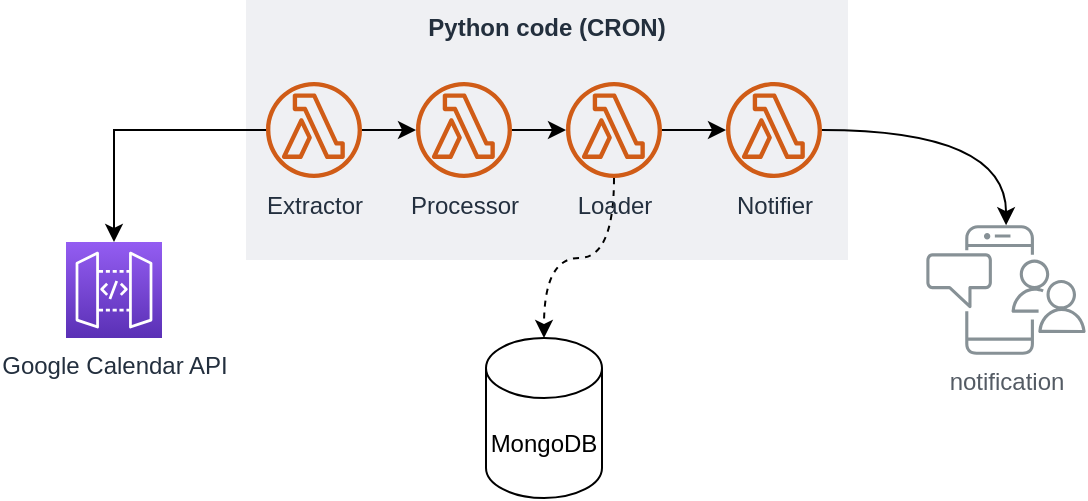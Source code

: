 <mxfile version="14.8.5"><diagram id="mJSNZxLcw_IhmKNlXtpq" name="Page-1"><mxGraphModel dx="599" dy="343" grid="1" gridSize="10" guides="1" tooltips="1" connect="1" arrows="1" fold="1" page="1" pageScale="1" pageWidth="850" pageHeight="1100" math="0" shadow="0"><root><mxCell id="0"/><mxCell id="1" parent="0"/><mxCell id="8PFSzabOBClH5zxL7xQT-5" value="Python code (CRON)" style="fillColor=#EFF0F3;strokeColor=none;dashed=0;verticalAlign=top;fontStyle=1;fontColor=#232F3D;" vertex="1" parent="1"><mxGeometry x="290" y="239" width="301" height="130" as="geometry"/></mxCell><mxCell id="8PFSzabOBClH5zxL7xQT-1" value="notification" style="outlineConnect=0;gradientColor=none;fontColor=#545B64;strokeColor=none;fillColor=#879196;dashed=0;verticalLabelPosition=bottom;verticalAlign=top;align=center;html=1;fontSize=12;fontStyle=0;aspect=fixed;shape=mxgraph.aws4.illustration_notification;pointerEvents=1" vertex="1" parent="1"><mxGeometry x="630" y="351.6" width="80" height="64.8" as="geometry"/></mxCell><mxCell id="8PFSzabOBClH5zxL7xQT-9" style="edgeStyle=orthogonalEdgeStyle;rounded=0;orthogonalLoop=1;jettySize=auto;html=1;entryX=0.5;entryY=0;entryDx=0;entryDy=0;entryPerimeter=0;" edge="1" parent="1" source="8PFSzabOBClH5zxL7xQT-2" target="8PFSzabOBClH5zxL7xQT-4"><mxGeometry relative="1" as="geometry"/></mxCell><mxCell id="8PFSzabOBClH5zxL7xQT-14" style="edgeStyle=orthogonalEdgeStyle;rounded=0;orthogonalLoop=1;jettySize=auto;html=1;" edge="1" parent="1" source="8PFSzabOBClH5zxL7xQT-2" target="8PFSzabOBClH5zxL7xQT-3"><mxGeometry relative="1" as="geometry"/></mxCell><mxCell id="8PFSzabOBClH5zxL7xQT-2" value="Extractor" style="outlineConnect=0;fontColor=#232F3E;gradientColor=none;fillColor=#D05C17;strokeColor=none;dashed=0;verticalLabelPosition=bottom;verticalAlign=top;align=center;html=1;fontSize=12;fontStyle=0;aspect=fixed;pointerEvents=1;shape=mxgraph.aws4.lambda_function;" vertex="1" parent="1"><mxGeometry x="300" y="280" width="48" height="48" as="geometry"/></mxCell><mxCell id="8PFSzabOBClH5zxL7xQT-15" style="edgeStyle=orthogonalEdgeStyle;rounded=0;orthogonalLoop=1;jettySize=auto;html=1;" edge="1" parent="1" source="8PFSzabOBClH5zxL7xQT-3" target="8PFSzabOBClH5zxL7xQT-8"><mxGeometry relative="1" as="geometry"/></mxCell><mxCell id="8PFSzabOBClH5zxL7xQT-3" value="&lt;div&gt;Processor&lt;/div&gt;" style="outlineConnect=0;fontColor=#232F3E;gradientColor=none;fillColor=#D05C17;strokeColor=none;dashed=0;verticalLabelPosition=bottom;verticalAlign=top;align=center;html=1;fontSize=12;fontStyle=0;aspect=fixed;pointerEvents=1;shape=mxgraph.aws4.lambda_function;" vertex="1" parent="1"><mxGeometry x="375" y="280" width="48" height="48" as="geometry"/></mxCell><mxCell id="8PFSzabOBClH5zxL7xQT-4" value="Google Calendar API" style="points=[[0,0,0],[0.25,0,0],[0.5,0,0],[0.75,0,0],[1,0,0],[0,1,0],[0.25,1,0],[0.5,1,0],[0.75,1,0],[1,1,0],[0,0.25,0],[0,0.5,0],[0,0.75,0],[1,0.25,0],[1,0.5,0],[1,0.75,0]];outlineConnect=0;fontColor=#232F3E;gradientColor=#945DF2;gradientDirection=north;fillColor=#5A30B5;strokeColor=#ffffff;dashed=0;verticalLabelPosition=bottom;verticalAlign=top;align=center;html=1;fontSize=12;fontStyle=0;aspect=fixed;shape=mxgraph.aws4.resourceIcon;resIcon=mxgraph.aws4.api_gateway;" vertex="1" parent="1"><mxGeometry x="200" y="360" width="48" height="48" as="geometry"/></mxCell><mxCell id="8PFSzabOBClH5zxL7xQT-6" value="MongoDB" style="shape=cylinder3;whiteSpace=wrap;html=1;boundedLbl=1;backgroundOutline=1;size=15;" vertex="1" parent="1"><mxGeometry x="410" y="408" width="58" height="80" as="geometry"/></mxCell><mxCell id="8PFSzabOBClH5zxL7xQT-18" style="edgeStyle=orthogonalEdgeStyle;curved=1;orthogonalLoop=1;jettySize=auto;html=1;" edge="1" parent="1" source="8PFSzabOBClH5zxL7xQT-7" target="8PFSzabOBClH5zxL7xQT-1"><mxGeometry relative="1" as="geometry"/></mxCell><mxCell id="8PFSzabOBClH5zxL7xQT-7" value="&lt;div&gt;Notifier&lt;/div&gt;" style="outlineConnect=0;fontColor=#232F3E;gradientColor=none;fillColor=#D05C17;strokeColor=none;dashed=0;verticalLabelPosition=bottom;verticalAlign=top;align=center;html=1;fontSize=12;fontStyle=0;aspect=fixed;pointerEvents=1;shape=mxgraph.aws4.lambda_function;" vertex="1" parent="1"><mxGeometry x="530" y="280" width="48" height="48" as="geometry"/></mxCell><mxCell id="8PFSzabOBClH5zxL7xQT-16" style="edgeStyle=orthogonalEdgeStyle;rounded=0;orthogonalLoop=1;jettySize=auto;html=1;" edge="1" parent="1" source="8PFSzabOBClH5zxL7xQT-8" target="8PFSzabOBClH5zxL7xQT-7"><mxGeometry relative="1" as="geometry"/></mxCell><mxCell id="8PFSzabOBClH5zxL7xQT-17" style="edgeStyle=orthogonalEdgeStyle;orthogonalLoop=1;jettySize=auto;html=1;entryX=0.5;entryY=0;entryDx=0;entryDy=0;entryPerimeter=0;dashed=1;curved=1;" edge="1" parent="1" source="8PFSzabOBClH5zxL7xQT-8" target="8PFSzabOBClH5zxL7xQT-6"><mxGeometry relative="1" as="geometry"/></mxCell><mxCell id="8PFSzabOBClH5zxL7xQT-8" value="Loader" style="outlineConnect=0;fontColor=#232F3E;gradientColor=none;fillColor=#D05C17;strokeColor=none;dashed=0;verticalLabelPosition=bottom;verticalAlign=top;align=center;html=1;fontSize=12;fontStyle=0;aspect=fixed;pointerEvents=1;shape=mxgraph.aws4.lambda_function;" vertex="1" parent="1"><mxGeometry x="450" y="280" width="48" height="48" as="geometry"/></mxCell></root></mxGraphModel></diagram></mxfile>